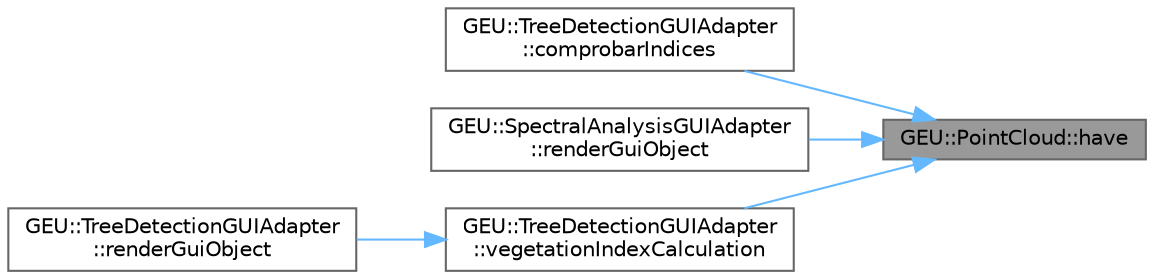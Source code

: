 digraph "GEU::PointCloud::have"
{
 // LATEX_PDF_SIZE
  bgcolor="transparent";
  edge [fontname=Helvetica,fontsize=10,labelfontname=Helvetica,labelfontsize=10];
  node [fontname=Helvetica,fontsize=10,shape=box,height=0.2,width=0.4];
  rankdir="RL";
  Node1 [id="Node000001",label="GEU::PointCloud::have",height=0.2,width=0.4,color="gray40", fillcolor="grey60", style="filled", fontcolor="black",tooltip=" "];
  Node1 -> Node2 [id="edge1_Node000001_Node000002",dir="back",color="steelblue1",style="solid",tooltip=" "];
  Node2 [id="Node000002",label="GEU::TreeDetectionGUIAdapter\l::comprobarIndices",height=0.2,width=0.4,color="grey40", fillcolor="white", style="filled",URL="$d3/d07/class_g_e_u_1_1_tree_detection_g_u_i_adapter.html#ae44be18b4c490c8d8fc6f16719f4ce91",tooltip=" "];
  Node1 -> Node3 [id="edge2_Node000001_Node000003",dir="back",color="steelblue1",style="solid",tooltip=" "];
  Node3 [id="Node000003",label="GEU::SpectralAnalysisGUIAdapter\l::renderGuiObject",height=0.2,width=0.4,color="grey40", fillcolor="white", style="filled",URL="$d0/d05/class_g_e_u_1_1_spectral_analysis_g_u_i_adapter.html#a32508f5a1377ace9941d1e8d57ec78ba",tooltip="Custom module GUI window contents."];
  Node1 -> Node4 [id="edge3_Node000001_Node000004",dir="back",color="steelblue1",style="solid",tooltip=" "];
  Node4 [id="Node000004",label="GEU::TreeDetectionGUIAdapter\l::vegetationIndexCalculation",height=0.2,width=0.4,color="grey40", fillcolor="white", style="filled",URL="$d3/d07/class_g_e_u_1_1_tree_detection_g_u_i_adapter.html#a98b5574e7ddb97e0b3e658df932746c2",tooltip=" "];
  Node4 -> Node5 [id="edge4_Node000004_Node000005",dir="back",color="steelblue1",style="solid",tooltip=" "];
  Node5 [id="Node000005",label="GEU::TreeDetectionGUIAdapter\l::renderGuiObject",height=0.2,width=0.4,color="grey40", fillcolor="white", style="filled",URL="$d3/d07/class_g_e_u_1_1_tree_detection_g_u_i_adapter.html#aad85feb2429451bc4e566d9339f6d0dc",tooltip="Custom module GUI window contents."];
}
